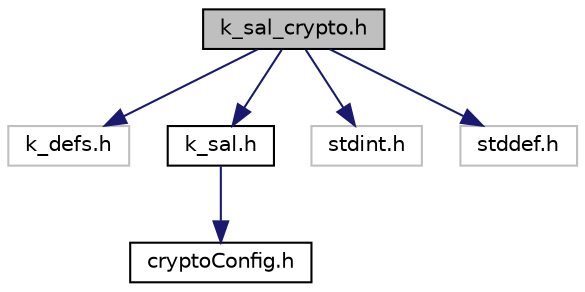 digraph "k_sal_crypto.h"
{
 // LATEX_PDF_SIZE
  edge [fontname="Helvetica",fontsize="10",labelfontname="Helvetica",labelfontsize="10"];
  node [fontname="Helvetica",fontsize="10",shape=record];
  Node1 [label="k_sal_crypto.h",height=0.2,width=0.4,color="black", fillcolor="grey75", style="filled", fontcolor="black",tooltip="Interface for crypto operation."];
  Node1 -> Node2 [color="midnightblue",fontsize="10",style="solid",fontname="Helvetica"];
  Node2 [label="k_defs.h",height=0.2,width=0.4,color="grey75", fillcolor="white", style="filled",tooltip=" "];
  Node1 -> Node3 [color="midnightblue",fontsize="10",style="solid",fontname="Helvetica"];
  Node3 [label="k_sal.h",height=0.2,width=0.4,color="black", fillcolor="white", style="filled",URL="$k__sal_8h.html",tooltip="Common sal constants."];
  Node3 -> Node4 [color="midnightblue",fontsize="10",style="solid",fontname="Helvetica"];
  Node4 [label="cryptoConfig.h",height=0.2,width=0.4,color="black", fillcolor="white", style="filled",URL="$crypto_config_8h.html",tooltip="Crypto config for Microchip."];
  Node1 -> Node5 [color="midnightblue",fontsize="10",style="solid",fontname="Helvetica"];
  Node5 [label="stdint.h",height=0.2,width=0.4,color="grey75", fillcolor="white", style="filled",tooltip=" "];
  Node1 -> Node6 [color="midnightblue",fontsize="10",style="solid",fontname="Helvetica"];
  Node6 [label="stddef.h",height=0.2,width=0.4,color="grey75", fillcolor="white", style="filled",tooltip=" "];
}
